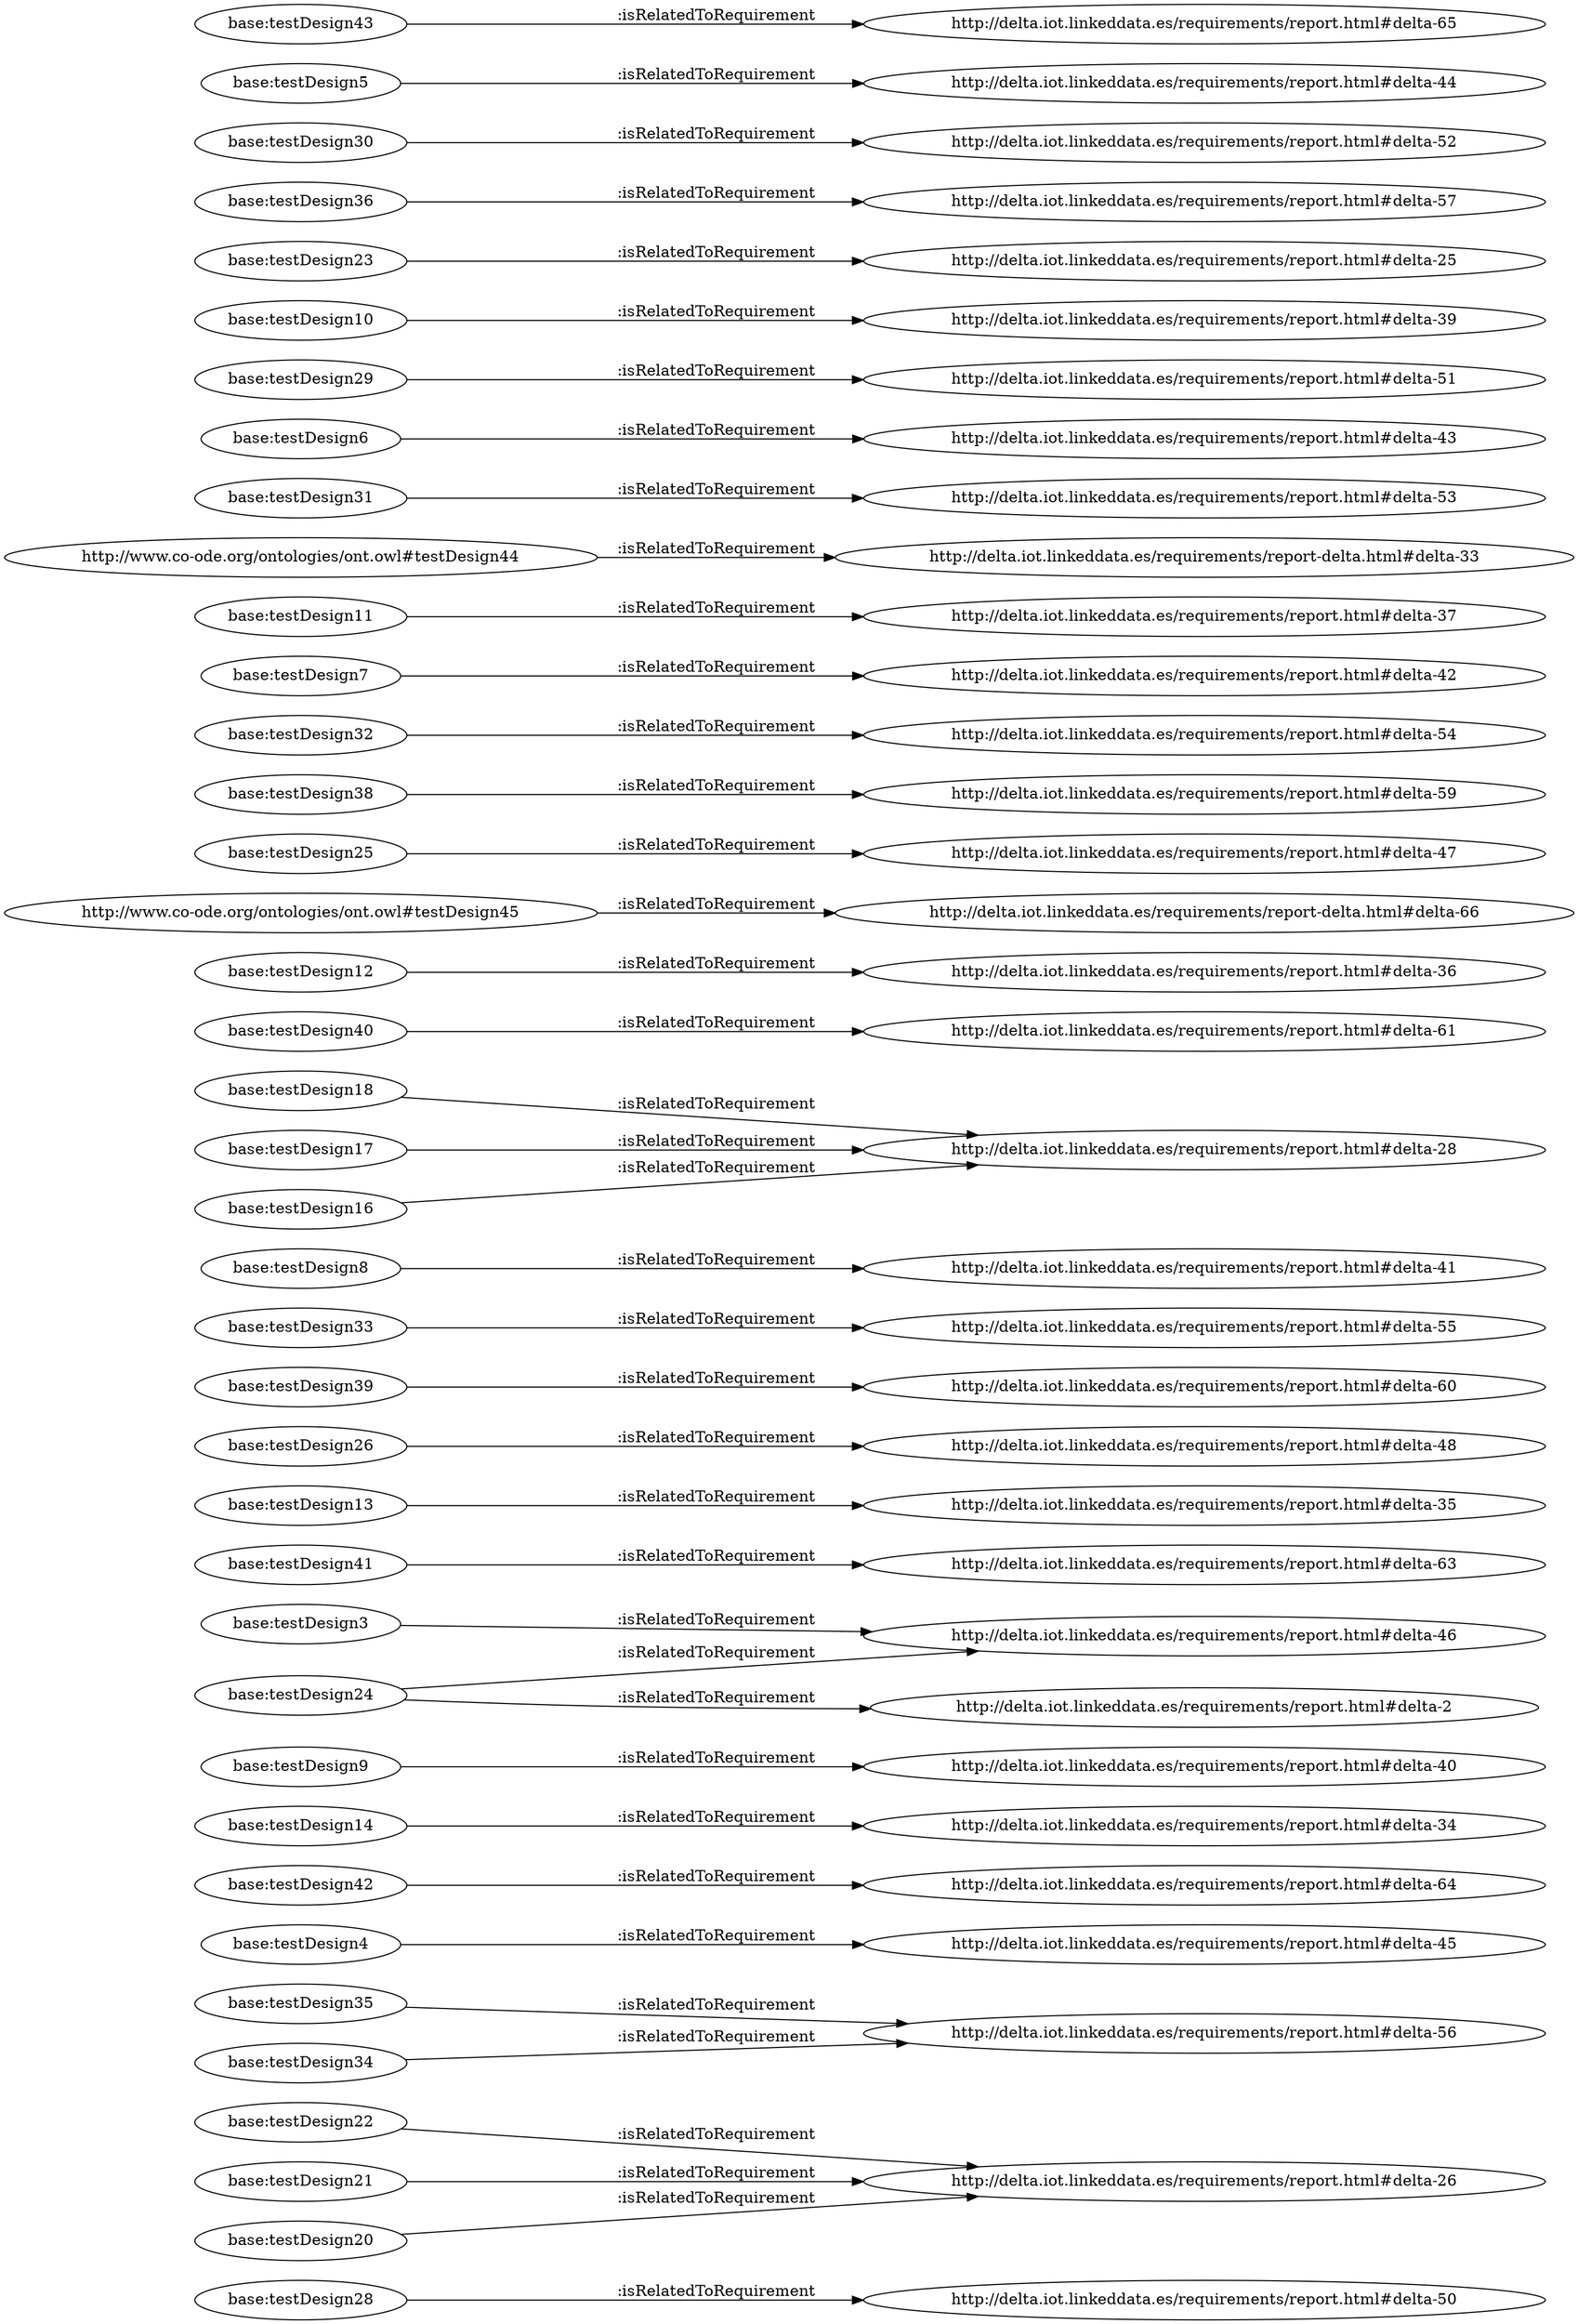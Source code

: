 digraph ar2dtool_diagram { 
rankdir=LR;
size="1501"
	"base:testDesign28" -> "http://delta.iot.linkeddata.es/requirements/report.html#delta-50" [ label = ":isRelatedToRequirement" ];
	"base:testDesign22" -> "http://delta.iot.linkeddata.es/requirements/report.html#delta-26" [ label = ":isRelatedToRequirement" ];
	"base:testDesign35" -> "http://delta.iot.linkeddata.es/requirements/report.html#delta-56" [ label = ":isRelatedToRequirement" ];
	"base:testDesign4" -> "http://delta.iot.linkeddata.es/requirements/report.html#delta-45" [ label = ":isRelatedToRequirement" ];
	"base:testDesign42" -> "http://delta.iot.linkeddata.es/requirements/report.html#delta-64" [ label = ":isRelatedToRequirement" ];
	"base:testDesign14" -> "http://delta.iot.linkeddata.es/requirements/report.html#delta-34" [ label = ":isRelatedToRequirement" ];
	"base:testDesign21" -> "http://delta.iot.linkeddata.es/requirements/report.html#delta-26" [ label = ":isRelatedToRequirement" ];
	"base:testDesign34" -> "http://delta.iot.linkeddata.es/requirements/report.html#delta-56" [ label = ":isRelatedToRequirement" ];
	"base:testDesign9" -> "http://delta.iot.linkeddata.es/requirements/report.html#delta-40" [ label = ":isRelatedToRequirement" ];
	"base:testDesign3" -> "http://delta.iot.linkeddata.es/requirements/report.html#delta-46" [ label = ":isRelatedToRequirement" ];
	"base:testDesign41" -> "http://delta.iot.linkeddata.es/requirements/report.html#delta-63" [ label = ":isRelatedToRequirement" ];
	"base:testDesign13" -> "http://delta.iot.linkeddata.es/requirements/report.html#delta-35" [ label = ":isRelatedToRequirement" ];
	"base:testDesign26" -> "http://delta.iot.linkeddata.es/requirements/report.html#delta-48" [ label = ":isRelatedToRequirement" ];
	"base:testDesign39" -> "http://delta.iot.linkeddata.es/requirements/report.html#delta-60" [ label = ":isRelatedToRequirement" ];
	"base:testDesign20" -> "http://delta.iot.linkeddata.es/requirements/report.html#delta-26" [ label = ":isRelatedToRequirement" ];
	"base:testDesign33" -> "http://delta.iot.linkeddata.es/requirements/report.html#delta-55" [ label = ":isRelatedToRequirement" ];
	"base:testDesign8" -> "http://delta.iot.linkeddata.es/requirements/report.html#delta-41" [ label = ":isRelatedToRequirement" ];
	"base:testDesign18" -> "http://delta.iot.linkeddata.es/requirements/report.html#delta-28" [ label = ":isRelatedToRequirement" ];
	"base:testDesign40" -> "http://delta.iot.linkeddata.es/requirements/report.html#delta-61" [ label = ":isRelatedToRequirement" ];
	"base:testDesign12" -> "http://delta.iot.linkeddata.es/requirements/report.html#delta-36" [ label = ":isRelatedToRequirement" ];
	"http://www.co-ode.org/ontologies/ont.owl#testDesign45" -> "http://delta.iot.linkeddata.es/requirements/report-delta.html#delta-66" [ label = ":isRelatedToRequirement" ];
	"base:testDesign25" -> "http://delta.iot.linkeddata.es/requirements/report.html#delta-47" [ label = ":isRelatedToRequirement" ];
	"base:testDesign38" -> "http://delta.iot.linkeddata.es/requirements/report.html#delta-59" [ label = ":isRelatedToRequirement" ];
	"base:testDesign32" -> "http://delta.iot.linkeddata.es/requirements/report.html#delta-54" [ label = ":isRelatedToRequirement" ];
	"base:testDesign7" -> "http://delta.iot.linkeddata.es/requirements/report.html#delta-42" [ label = ":isRelatedToRequirement" ];
	"base:testDesign17" -> "http://delta.iot.linkeddata.es/requirements/report.html#delta-28" [ label = ":isRelatedToRequirement" ];
	"base:testDesign11" -> "http://delta.iot.linkeddata.es/requirements/report.html#delta-37" [ label = ":isRelatedToRequirement" ];
	"http://www.co-ode.org/ontologies/ont.owl#testDesign44" -> "http://delta.iot.linkeddata.es/requirements/report-delta.html#delta-33" [ label = ":isRelatedToRequirement" ];
	"base:testDesign24" -> "http://delta.iot.linkeddata.es/requirements/report.html#delta-46" [ label = ":isRelatedToRequirement" ];
	"base:testDesign24" -> "http://delta.iot.linkeddata.es/requirements/report.html#delta-2" [ label = ":isRelatedToRequirement" ];
	"base:testDesign31" -> "http://delta.iot.linkeddata.es/requirements/report.html#delta-53" [ label = ":isRelatedToRequirement" ];
	"base:testDesign6" -> "http://delta.iot.linkeddata.es/requirements/report.html#delta-43" [ label = ":isRelatedToRequirement" ];
	"base:testDesign16" -> "http://delta.iot.linkeddata.es/requirements/report.html#delta-28" [ label = ":isRelatedToRequirement" ];
	"base:testDesign29" -> "http://delta.iot.linkeddata.es/requirements/report.html#delta-51" [ label = ":isRelatedToRequirement" ];
	"base:testDesign10" -> "http://delta.iot.linkeddata.es/requirements/report.html#delta-39" [ label = ":isRelatedToRequirement" ];
	"base:testDesign23" -> "http://delta.iot.linkeddata.es/requirements/report.html#delta-25" [ label = ":isRelatedToRequirement" ];
	"base:testDesign36" -> "http://delta.iot.linkeddata.es/requirements/report.html#delta-57" [ label = ":isRelatedToRequirement" ];
	"base:testDesign30" -> "http://delta.iot.linkeddata.es/requirements/report.html#delta-52" [ label = ":isRelatedToRequirement" ];
	"base:testDesign5" -> "http://delta.iot.linkeddata.es/requirements/report.html#delta-44" [ label = ":isRelatedToRequirement" ];
	"base:testDesign43" -> "http://delta.iot.linkeddata.es/requirements/report.html#delta-65" [ label = ":isRelatedToRequirement" ];

}
